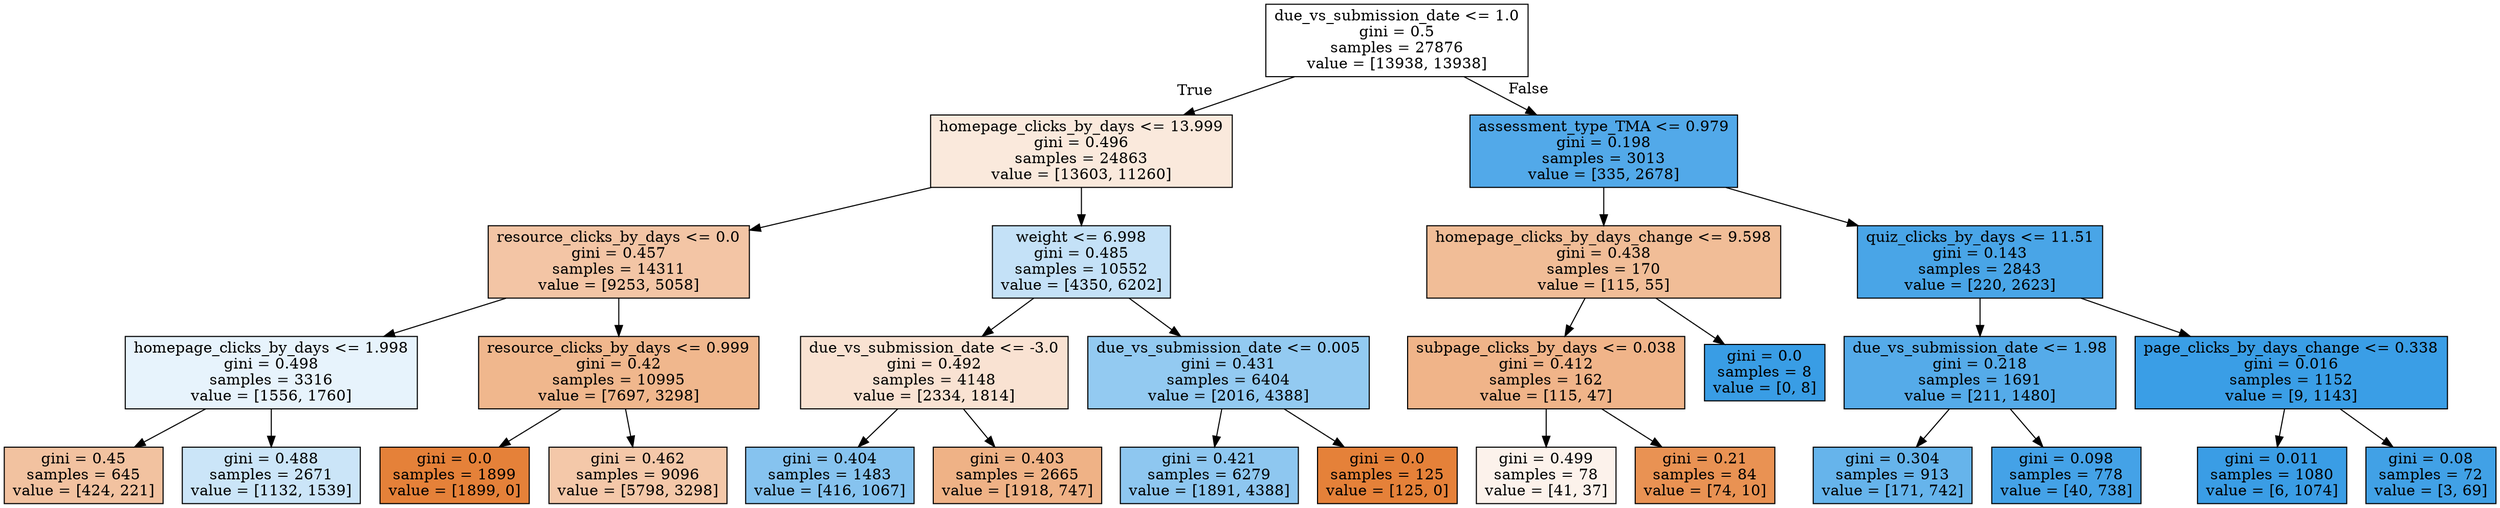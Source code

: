 digraph Tree {
node [shape=box, style="filled", color="black"] ;
0 [label="due_vs_submission_date <= 1.0\ngini = 0.5\nsamples = 27876\nvalue = [13938, 13938]", fillcolor="#e5813900"] ;
1 [label="homepage_clicks_by_days <= 13.999\ngini = 0.496\nsamples = 24863\nvalue = [13603, 11260]", fillcolor="#e581392c"] ;
0 -> 1 [labeldistance=2.5, labelangle=45, headlabel="True"] ;
2 [label="resource_clicks_by_days <= 0.0\ngini = 0.457\nsamples = 14311\nvalue = [9253, 5058]", fillcolor="#e5813974"] ;
1 -> 2 ;
3 [label="homepage_clicks_by_days <= 1.998\ngini = 0.498\nsamples = 3316\nvalue = [1556, 1760]", fillcolor="#399de51e"] ;
2 -> 3 ;
4 [label="gini = 0.45\nsamples = 645\nvalue = [424, 221]", fillcolor="#e581397a"] ;
3 -> 4 ;
5 [label="gini = 0.488\nsamples = 2671\nvalue = [1132, 1539]", fillcolor="#399de543"] ;
3 -> 5 ;
6 [label="resource_clicks_by_days <= 0.999\ngini = 0.42\nsamples = 10995\nvalue = [7697, 3298]", fillcolor="#e5813992"] ;
2 -> 6 ;
7 [label="gini = 0.0\nsamples = 1899\nvalue = [1899, 0]", fillcolor="#e58139ff"] ;
6 -> 7 ;
8 [label="gini = 0.462\nsamples = 9096\nvalue = [5798, 3298]", fillcolor="#e581396e"] ;
6 -> 8 ;
9 [label="weight <= 6.998\ngini = 0.485\nsamples = 10552\nvalue = [4350, 6202]", fillcolor="#399de54c"] ;
1 -> 9 ;
10 [label="due_vs_submission_date <= -3.0\ngini = 0.492\nsamples = 4148\nvalue = [2334, 1814]", fillcolor="#e5813939"] ;
9 -> 10 ;
11 [label="gini = 0.404\nsamples = 1483\nvalue = [416, 1067]", fillcolor="#399de59c"] ;
10 -> 11 ;
12 [label="gini = 0.403\nsamples = 2665\nvalue = [1918, 747]", fillcolor="#e581399c"] ;
10 -> 12 ;
13 [label="due_vs_submission_date <= 0.005\ngini = 0.431\nsamples = 6404\nvalue = [2016, 4388]", fillcolor="#399de58a"] ;
9 -> 13 ;
14 [label="gini = 0.421\nsamples = 6279\nvalue = [1891, 4388]", fillcolor="#399de591"] ;
13 -> 14 ;
15 [label="gini = 0.0\nsamples = 125\nvalue = [125, 0]", fillcolor="#e58139ff"] ;
13 -> 15 ;
16 [label="assessment_type_TMA <= 0.979\ngini = 0.198\nsamples = 3013\nvalue = [335, 2678]", fillcolor="#399de5df"] ;
0 -> 16 [labeldistance=2.5, labelangle=-45, headlabel="False"] ;
17 [label="homepage_clicks_by_days_change <= 9.598\ngini = 0.438\nsamples = 170\nvalue = [115, 55]", fillcolor="#e5813985"] ;
16 -> 17 ;
18 [label="subpage_clicks_by_days <= 0.038\ngini = 0.412\nsamples = 162\nvalue = [115, 47]", fillcolor="#e5813997"] ;
17 -> 18 ;
19 [label="gini = 0.499\nsamples = 78\nvalue = [41, 37]", fillcolor="#e5813919"] ;
18 -> 19 ;
20 [label="gini = 0.21\nsamples = 84\nvalue = [74, 10]", fillcolor="#e58139dd"] ;
18 -> 20 ;
21 [label="gini = 0.0\nsamples = 8\nvalue = [0, 8]", fillcolor="#399de5ff"] ;
17 -> 21 ;
22 [label="quiz_clicks_by_days <= 11.51\ngini = 0.143\nsamples = 2843\nvalue = [220, 2623]", fillcolor="#399de5ea"] ;
16 -> 22 ;
23 [label="due_vs_submission_date <= 1.98\ngini = 0.218\nsamples = 1691\nvalue = [211, 1480]", fillcolor="#399de5db"] ;
22 -> 23 ;
24 [label="gini = 0.304\nsamples = 913\nvalue = [171, 742]", fillcolor="#399de5c4"] ;
23 -> 24 ;
25 [label="gini = 0.098\nsamples = 778\nvalue = [40, 738]", fillcolor="#399de5f1"] ;
23 -> 25 ;
26 [label="page_clicks_by_days_change <= 0.338\ngini = 0.016\nsamples = 1152\nvalue = [9, 1143]", fillcolor="#399de5fd"] ;
22 -> 26 ;
27 [label="gini = 0.011\nsamples = 1080\nvalue = [6, 1074]", fillcolor="#399de5fe"] ;
26 -> 27 ;
28 [label="gini = 0.08\nsamples = 72\nvalue = [3, 69]", fillcolor="#399de5f4"] ;
26 -> 28 ;
}